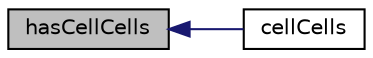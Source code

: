 digraph "hasCellCells"
{
  bgcolor="transparent";
  edge [fontname="Helvetica",fontsize="10",labelfontname="Helvetica",labelfontsize="10"];
  node [fontname="Helvetica",fontsize="10",shape=record];
  rankdir="LR";
  Node1 [label="hasCellCells",height=0.2,width=0.4,color="black", fillcolor="grey75", style="filled", fontcolor="black"];
  Node1 -> Node2 [dir="back",color="midnightblue",fontsize="10",style="solid",fontname="Helvetica"];
  Node2 [label="cellCells",height=0.2,width=0.4,color="black",URL="$a01969.html#afe7e06b5eacaef39101e1216a1721411",tooltip="cellCells using cells. "];
}
